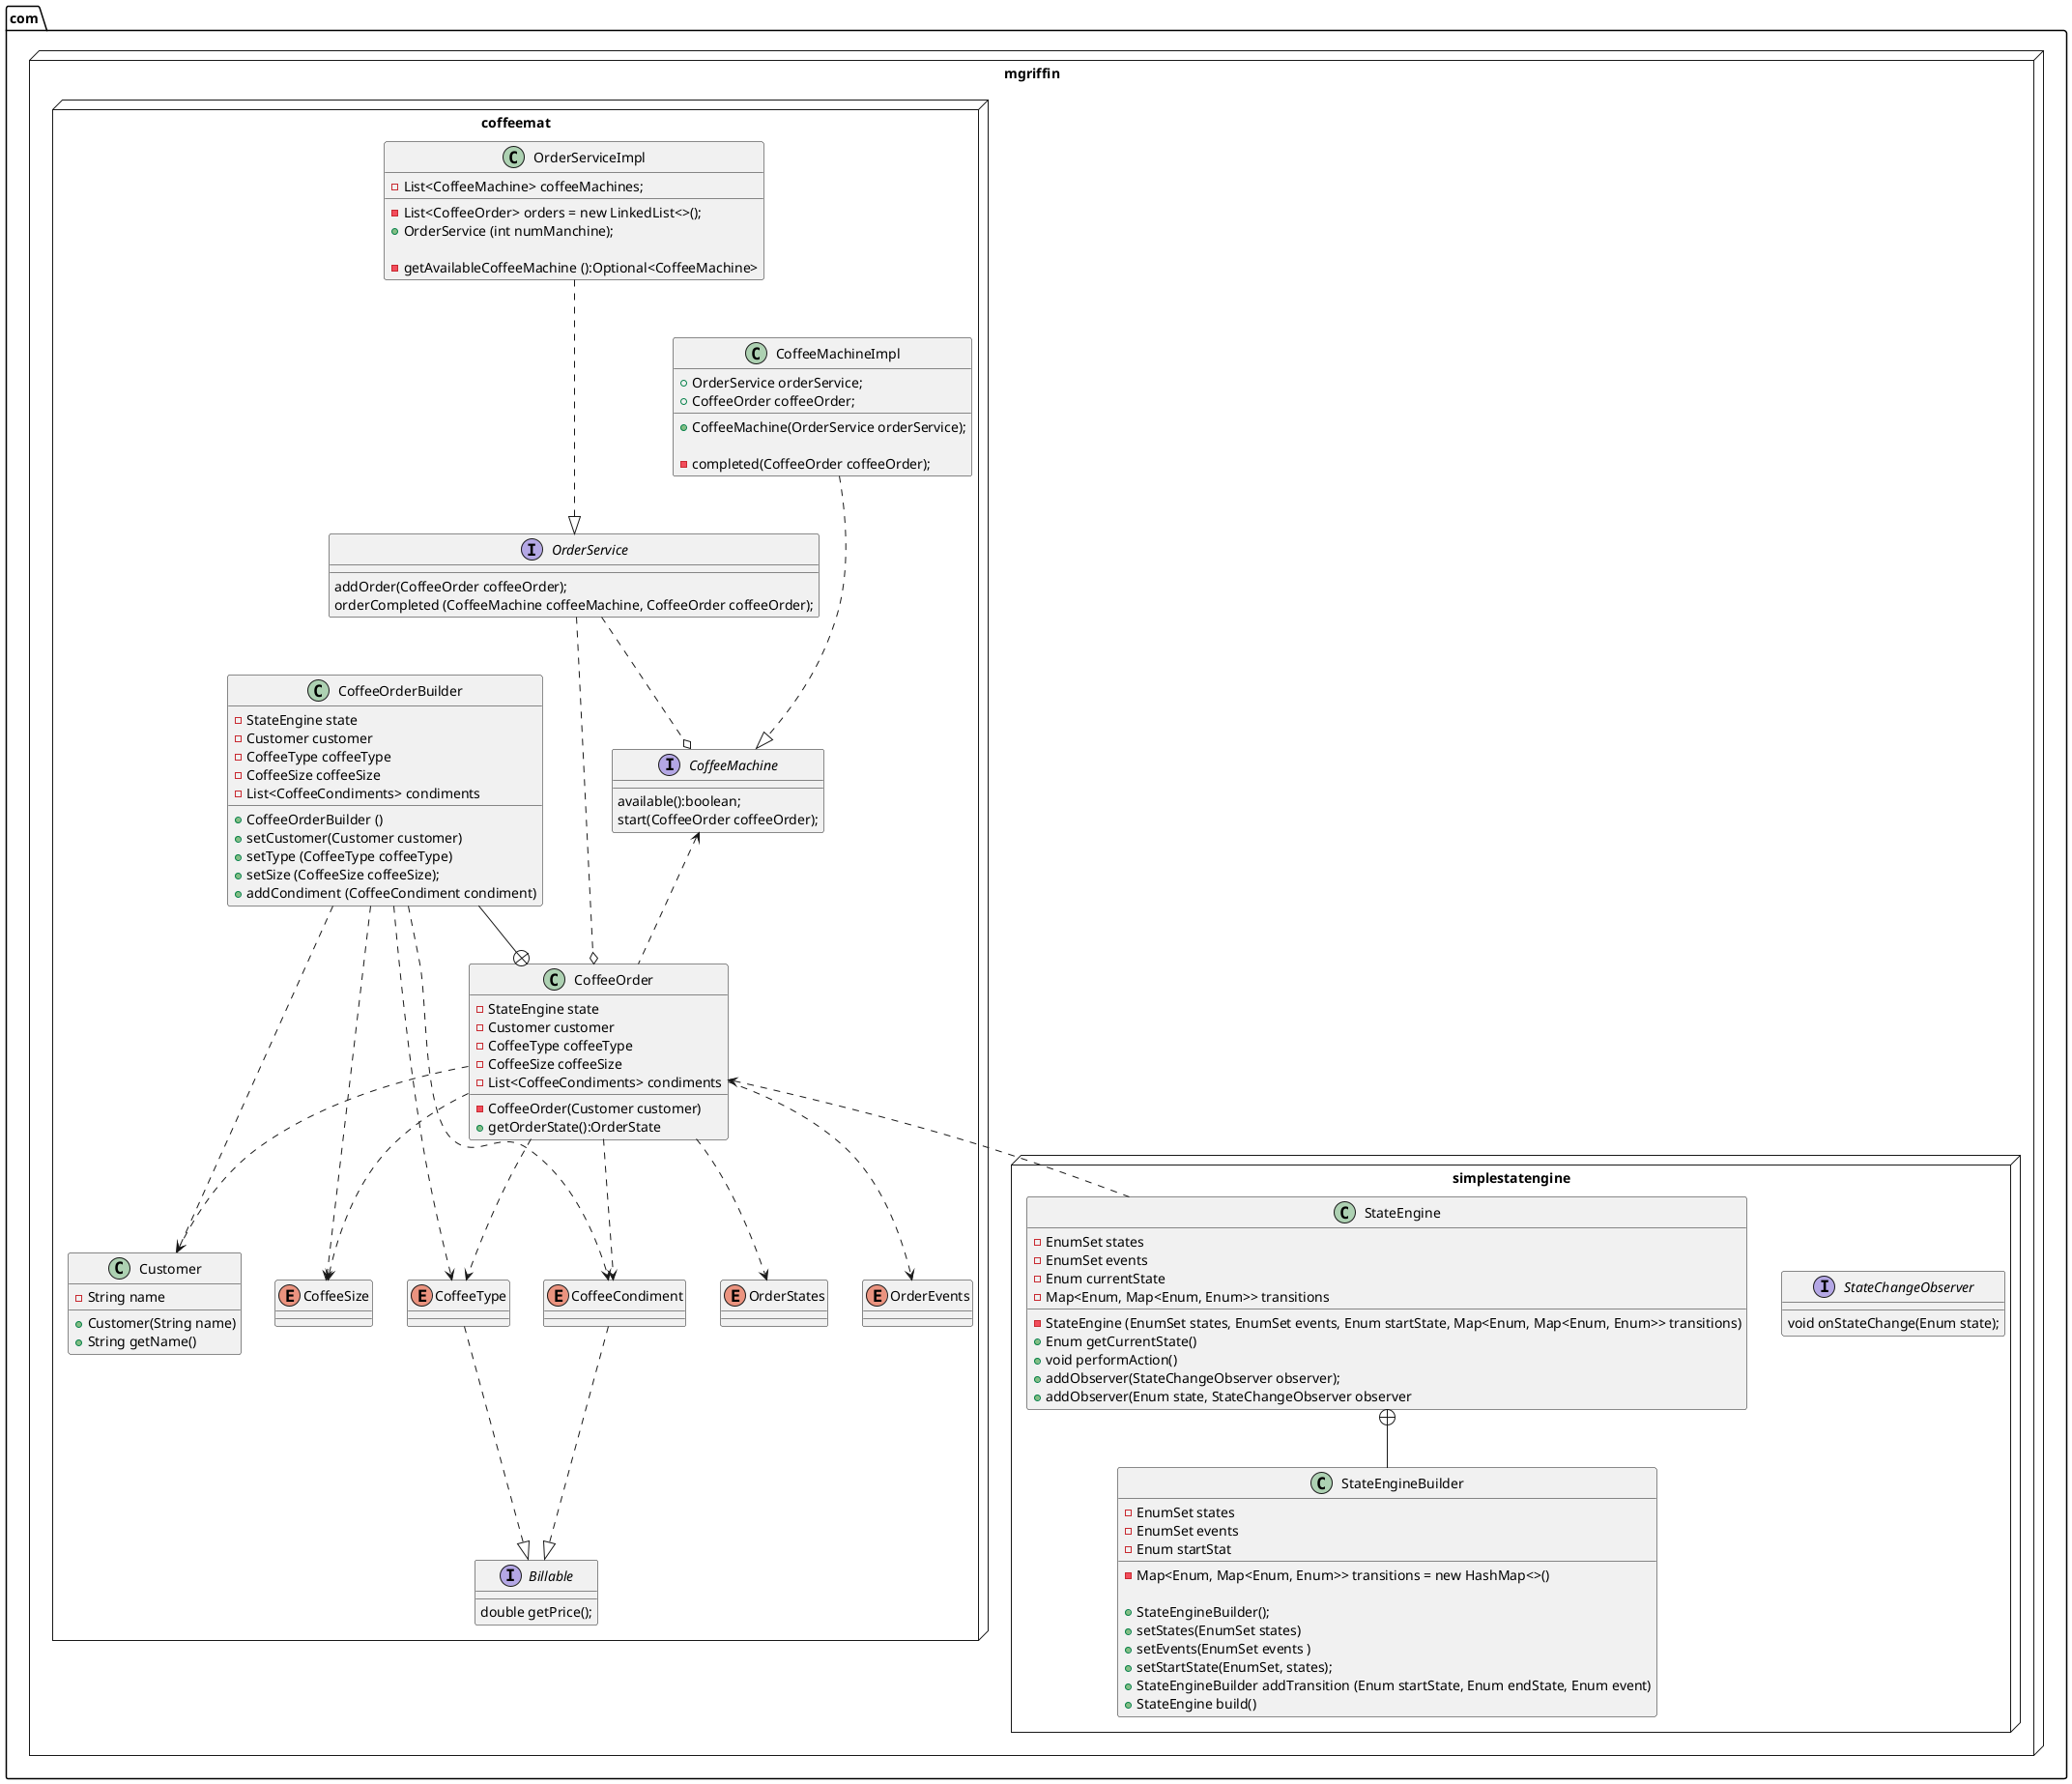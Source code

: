 @startuml
package com.mgriffin <<Node>> {

package simplestatengine <<Node>> {

Interface StateChangeObserver {
    void onStateChange(Enum state);
}

Class StateEngine {
    -EnumSet states
    -EnumSet events
    -Enum currentState
    -Map<Enum, Map<Enum, Enum>> transitions

    -StateEngine (EnumSet states, EnumSet events, Enum startState, Map<Enum, Map<Enum, Enum>> transitions)
    +Enum getCurrentState()
    +void performAction()
    +addObserver(StateChangeObserver observer);
    +addObserver(Enum state, StateChangeObserver observer
}

class StateEngineBuilder {
    -EnumSet states
    -EnumSet events
    -Enum startStat
    -Map<Enum, Map<Enum, Enum>> transitions = new HashMap<>()

    +StateEngineBuilder();
    +setStates(EnumSet states)
    +setEvents(EnumSet events )
    +setStartState(EnumSet, states);
    +StateEngineBuilder addTransition (Enum startState, Enum endState, Enum event)
    +StateEngine build()
}

StateEngine+--StateEngineBuilder

}

package coffeemat <<Node>> {
    class CoffeeMachineImpl {
        +OrderService orderService;
        +CoffeeOrder coffeeOrder;
        +CoffeeMachine(OrderService orderService);

        -completed(CoffeeOrder coffeeOrder);
    }

    class OrderServiceImpl {
        -List<CoffeeMachine> coffeeMachines;
        -List<CoffeeOrder> orders = new LinkedList<>();
        +OrderService (int numManchine);

        -getAvailableCoffeeMachine ():Optional<CoffeeMachine>
    }

    class CoffeeOrder {
        -StateEngine state
        -Customer customer
        -CoffeeType coffeeType
        -CoffeeSize coffeeSize
        -List<CoffeeCondiments> condiments

        -CoffeeOrder(Customer customer)
        +getOrderState():OrderState
    }

    class CoffeeOrderBuilder {
        -StateEngine state
        -Customer customer
        -CoffeeType coffeeType
        -CoffeeSize coffeeSize
        -List<CoffeeCondiments> condiments

        +CoffeeOrderBuilder ()
        +setCustomer(Customer customer)
        +setType (CoffeeType coffeeType)
        +setSize (CoffeeSize coffeeSize);
        +addCondiment (CoffeeCondiment condiment)
    }

    class Customer {
        -String name
        +Customer(String name)
        +String getName()
    }

    enum OrderStates

    enum OrderEvents

    interface Billable {
        double getPrice();
    }

    interface CoffeeMachine {
        available():boolean;
        start(CoffeeOrder coffeeOrder);
    }


    interface OrderService {
        addOrder(CoffeeOrder coffeeOrder);
        orderCompleted (CoffeeMachine coffeeMachine, CoffeeOrder coffeeOrder);
    }

    enum CoffeeSize

    enum CoffeeType

    enum CoffeeCondiment

    OrderServiceImpl ...|> OrderService
    CoffeeMachineImpl ...|> CoffeeMachine
    OrderService ..o CoffeeOrder
    OrderService ..o CoffeeMachine
    CoffeeMachine <.. CoffeeOrder
    CoffeeOrder ..> Customer
    CoffeeOrder ..> CoffeeType
    CoffeeOrder ..> CoffeeSize
    CoffeeOrder ..> CoffeeCondiment
    CoffeeOrder ..> OrderStates
    CoffeeOrder ..> OrderEvents
    CoffeeOrder <.. StateEngine
    CoffeeOrderBuilder ..> Customer
    CoffeeOrderBuilder ..> CoffeeType
    CoffeeOrderBuilder ..> CoffeeSize
    CoffeeOrderBuilder ..> CoffeeCondiment
    CoffeeType ..|> Billable
    CoffeeCondiment ..|> Billable
    CoffeeOrderBuilder --+ CoffeeOrder
}

}
@enduml